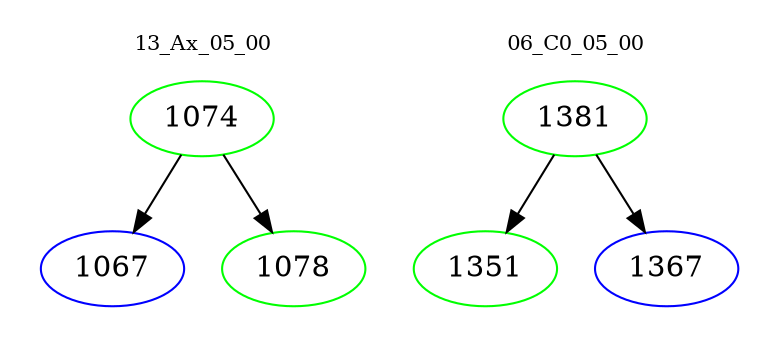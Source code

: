 digraph{
subgraph cluster_0 {
color = white
label = "13_Ax_05_00";
fontsize=10;
T0_1074 [label="1074", color="green"]
T0_1074 -> T0_1067 [color="black"]
T0_1067 [label="1067", color="blue"]
T0_1074 -> T0_1078 [color="black"]
T0_1078 [label="1078", color="green"]
}
subgraph cluster_1 {
color = white
label = "06_C0_05_00";
fontsize=10;
T1_1381 [label="1381", color="green"]
T1_1381 -> T1_1351 [color="black"]
T1_1351 [label="1351", color="green"]
T1_1381 -> T1_1367 [color="black"]
T1_1367 [label="1367", color="blue"]
}
}
